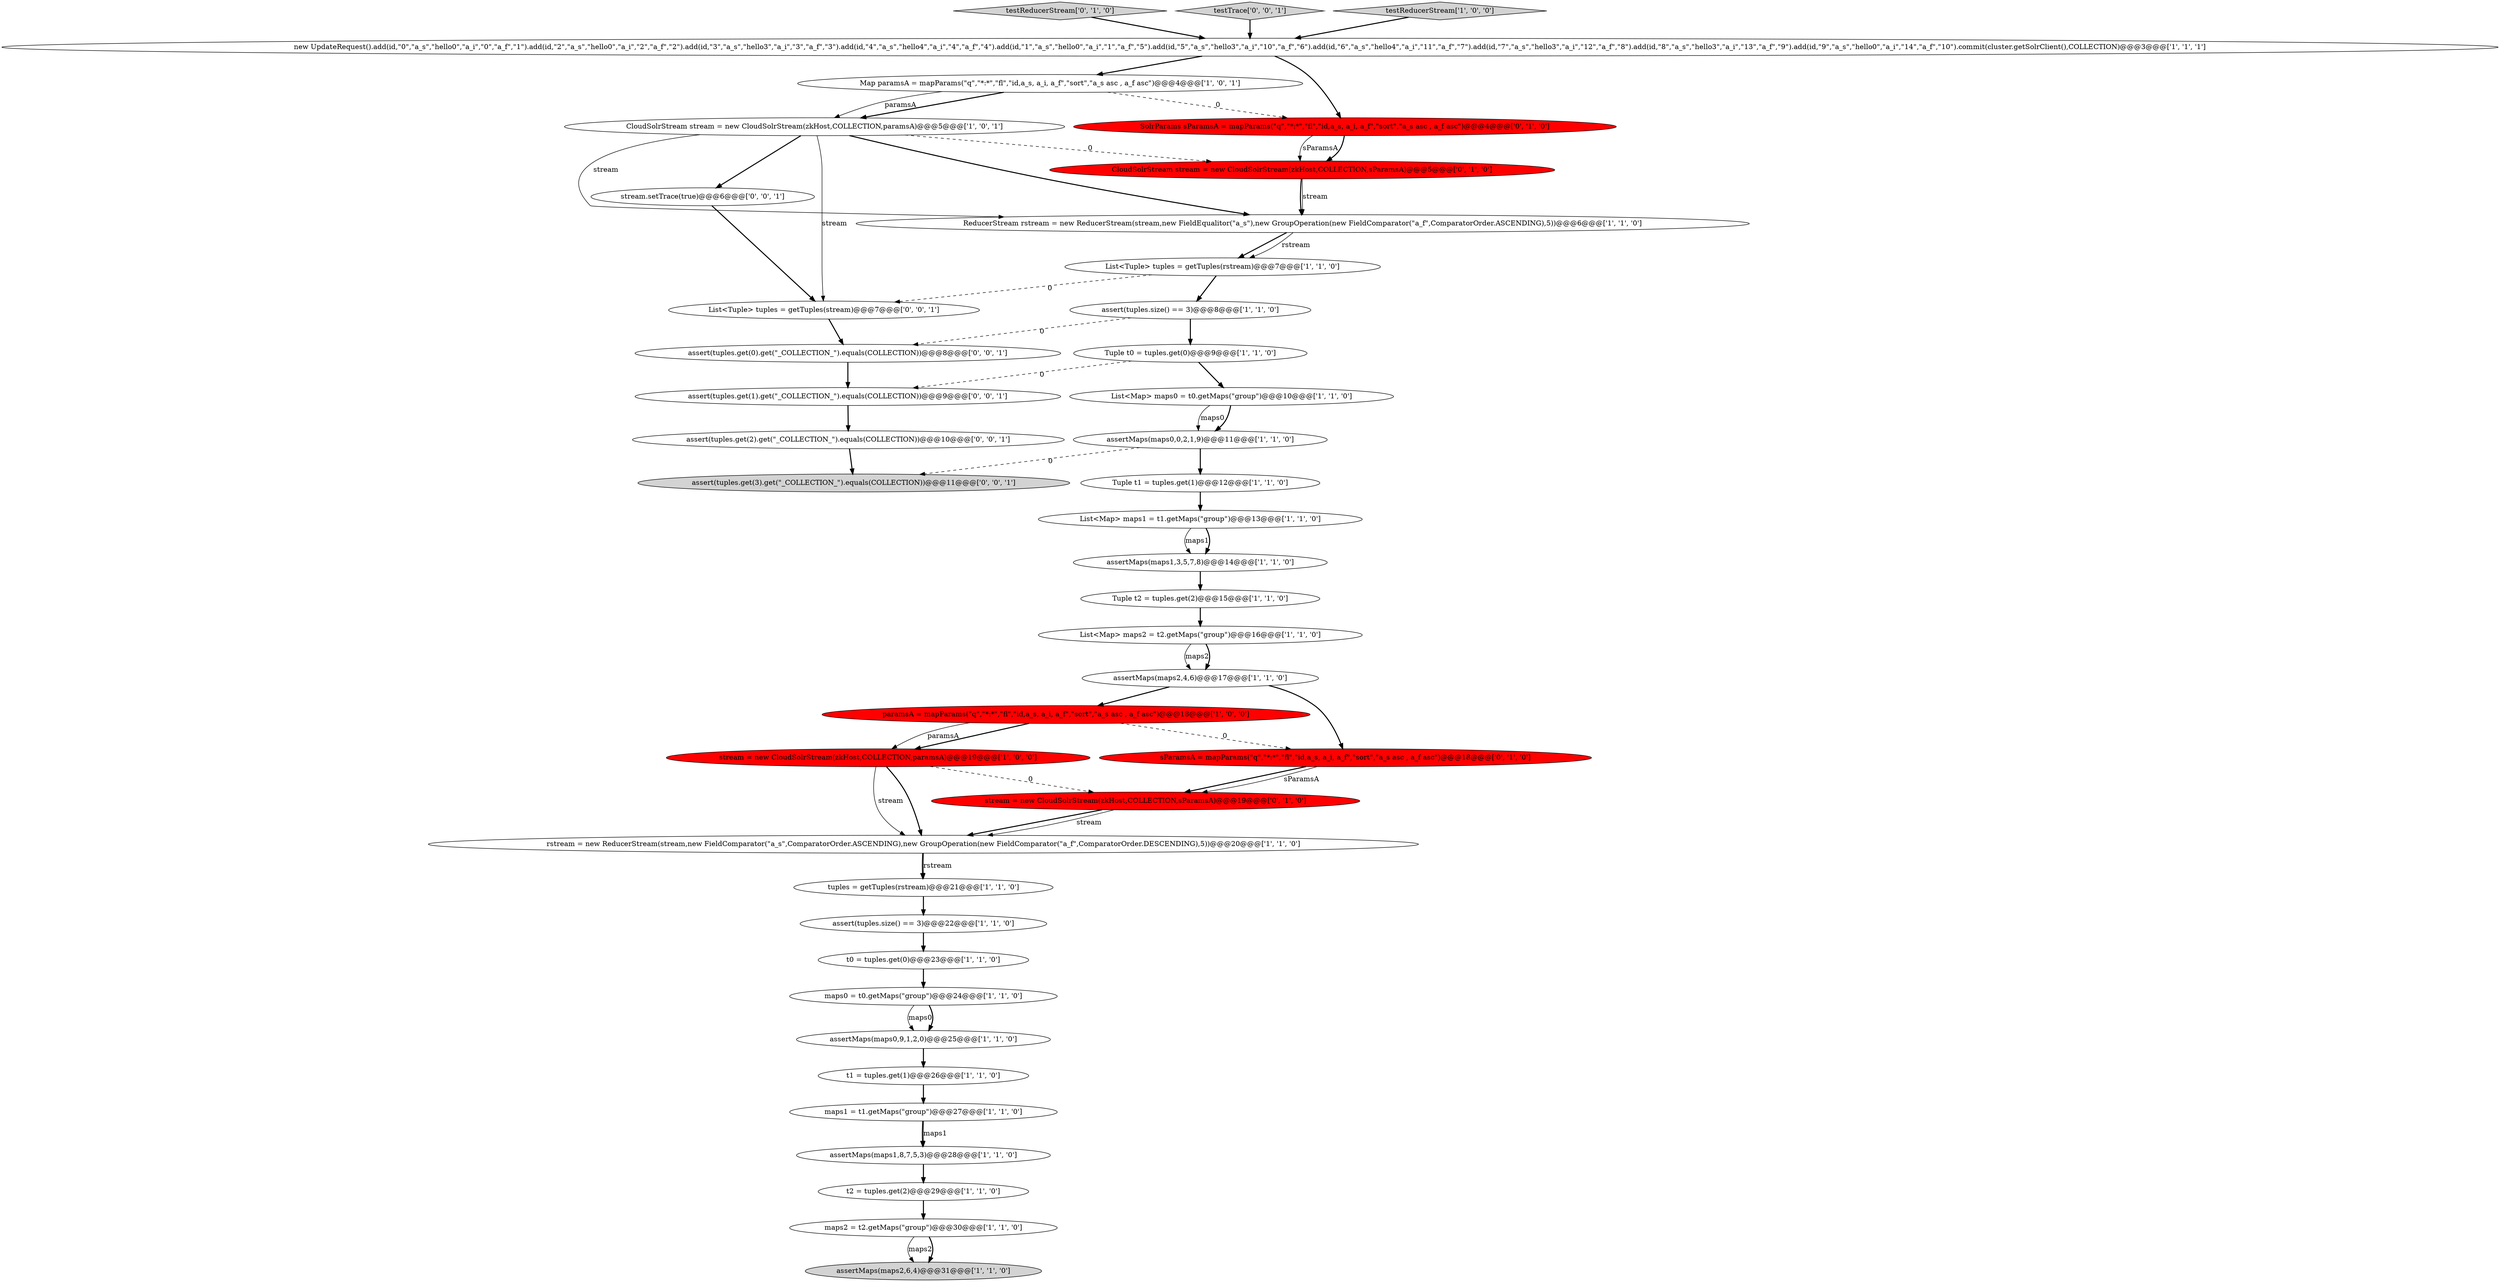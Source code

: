 digraph {
35 [style = filled, label = "List<Tuple> tuples = getTuples(stream)@@@7@@@['0', '0', '1']", fillcolor = white, shape = ellipse image = "AAA0AAABBB3BBB"];
9 [style = filled, label = "stream = new CloudSolrStream(zkHost,COLLECTION,paramsA)@@@19@@@['1', '0', '0']", fillcolor = red, shape = ellipse image = "AAA1AAABBB1BBB"];
12 [style = filled, label = "List<Map> maps2 = t2.getMaps(\"group\")@@@16@@@['1', '1', '0']", fillcolor = white, shape = ellipse image = "AAA0AAABBB1BBB"];
21 [style = filled, label = "assertMaps(maps1,3,5,7,8)@@@14@@@['1', '1', '0']", fillcolor = white, shape = ellipse image = "AAA0AAABBB1BBB"];
29 [style = filled, label = "paramsA = mapParams(\"q\",\"*:*\",\"fl\",\"id,a_s, a_i, a_f\",\"sort\",\"a_s asc , a_f asc\")@@@18@@@['1', '0', '0']", fillcolor = red, shape = ellipse image = "AAA1AAABBB1BBB"];
8 [style = filled, label = "t0 = tuples.get(0)@@@23@@@['1', '1', '0']", fillcolor = white, shape = ellipse image = "AAA0AAABBB1BBB"];
18 [style = filled, label = "assert(tuples.size() == 3)@@@8@@@['1', '1', '0']", fillcolor = white, shape = ellipse image = "AAA0AAABBB1BBB"];
20 [style = filled, label = "ReducerStream rstream = new ReducerStream(stream,new FieldEqualitor(\"a_s\"),new GroupOperation(new FieldComparator(\"a_f\",ComparatorOrder.ASCENDING),5))@@@6@@@['1', '1', '0']", fillcolor = white, shape = ellipse image = "AAA0AAABBB1BBB"];
13 [style = filled, label = "Tuple t2 = tuples.get(2)@@@15@@@['1', '1', '0']", fillcolor = white, shape = ellipse image = "AAA0AAABBB1BBB"];
10 [style = filled, label = "Map paramsA = mapParams(\"q\",\"*:*\",\"fl\",\"id,a_s, a_i, a_f\",\"sort\",\"a_s asc , a_f asc\")@@@4@@@['1', '0', '1']", fillcolor = white, shape = ellipse image = "AAA0AAABBB1BBB"];
14 [style = filled, label = "tuples = getTuples(rstream)@@@21@@@['1', '1', '0']", fillcolor = white, shape = ellipse image = "AAA0AAABBB1BBB"];
39 [style = filled, label = "assert(tuples.get(1).get(\"_COLLECTION_\").equals(COLLECTION))@@@9@@@['0', '0', '1']", fillcolor = white, shape = ellipse image = "AAA0AAABBB3BBB"];
33 [style = filled, label = "CloudSolrStream stream = new CloudSolrStream(zkHost,COLLECTION,sParamsA)@@@5@@@['0', '1', '0']", fillcolor = red, shape = ellipse image = "AAA1AAABBB2BBB"];
34 [style = filled, label = "stream = new CloudSolrStream(zkHost,COLLECTION,sParamsA)@@@19@@@['0', '1', '0']", fillcolor = red, shape = ellipse image = "AAA1AAABBB2BBB"];
41 [style = filled, label = "assert(tuples.get(3).get(\"_COLLECTION_\").equals(COLLECTION))@@@11@@@['0', '0', '1']", fillcolor = lightgray, shape = ellipse image = "AAA0AAABBB3BBB"];
3 [style = filled, label = "List<Map> maps1 = t1.getMaps(\"group\")@@@13@@@['1', '1', '0']", fillcolor = white, shape = ellipse image = "AAA0AAABBB1BBB"];
19 [style = filled, label = "assertMaps(maps0,9,1,2,0)@@@25@@@['1', '1', '0']", fillcolor = white, shape = ellipse image = "AAA0AAABBB1BBB"];
23 [style = filled, label = "assertMaps(maps2,6,4)@@@31@@@['1', '1', '0']", fillcolor = lightgray, shape = ellipse image = "AAA0AAABBB1BBB"];
1 [style = filled, label = "Tuple t0 = tuples.get(0)@@@9@@@['1', '1', '0']", fillcolor = white, shape = ellipse image = "AAA0AAABBB1BBB"];
31 [style = filled, label = "testReducerStream['0', '1', '0']", fillcolor = lightgray, shape = diamond image = "AAA0AAABBB2BBB"];
22 [style = filled, label = "maps1 = t1.getMaps(\"group\")@@@27@@@['1', '1', '0']", fillcolor = white, shape = ellipse image = "AAA0AAABBB1BBB"];
38 [style = filled, label = "assert(tuples.get(2).get(\"_COLLECTION_\").equals(COLLECTION))@@@10@@@['0', '0', '1']", fillcolor = white, shape = ellipse image = "AAA0AAABBB3BBB"];
27 [style = filled, label = "assertMaps(maps2,4,6)@@@17@@@['1', '1', '0']", fillcolor = white, shape = ellipse image = "AAA0AAABBB1BBB"];
4 [style = filled, label = "assert(tuples.size() == 3)@@@22@@@['1', '1', '0']", fillcolor = white, shape = ellipse image = "AAA0AAABBB1BBB"];
30 [style = filled, label = "sParamsA = mapParams(\"q\",\"*:*\",\"fl\",\"id,a_s, a_i, a_f\",\"sort\",\"a_s asc , a_f asc\")@@@18@@@['0', '1', '0']", fillcolor = red, shape = ellipse image = "AAA1AAABBB2BBB"];
26 [style = filled, label = "List<Tuple> tuples = getTuples(rstream)@@@7@@@['1', '1', '0']", fillcolor = white, shape = ellipse image = "AAA0AAABBB1BBB"];
28 [style = filled, label = "maps2 = t2.getMaps(\"group\")@@@30@@@['1', '1', '0']", fillcolor = white, shape = ellipse image = "AAA0AAABBB1BBB"];
24 [style = filled, label = "List<Map> maps0 = t0.getMaps(\"group\")@@@10@@@['1', '1', '0']", fillcolor = white, shape = ellipse image = "AAA0AAABBB1BBB"];
17 [style = filled, label = "CloudSolrStream stream = new CloudSolrStream(zkHost,COLLECTION,paramsA)@@@5@@@['1', '0', '1']", fillcolor = white, shape = ellipse image = "AAA0AAABBB1BBB"];
40 [style = filled, label = "stream.setTrace(true)@@@6@@@['0', '0', '1']", fillcolor = white, shape = ellipse image = "AAA0AAABBB3BBB"];
5 [style = filled, label = "assertMaps(maps1,8,7,5,3)@@@28@@@['1', '1', '0']", fillcolor = white, shape = ellipse image = "AAA0AAABBB1BBB"];
6 [style = filled, label = "t1 = tuples.get(1)@@@26@@@['1', '1', '0']", fillcolor = white, shape = ellipse image = "AAA0AAABBB1BBB"];
25 [style = filled, label = "new UpdateRequest().add(id,\"0\",\"a_s\",\"hello0\",\"a_i\",\"0\",\"a_f\",\"1\").add(id,\"2\",\"a_s\",\"hello0\",\"a_i\",\"2\",\"a_f\",\"2\").add(id,\"3\",\"a_s\",\"hello3\",\"a_i\",\"3\",\"a_f\",\"3\").add(id,\"4\",\"a_s\",\"hello4\",\"a_i\",\"4\",\"a_f\",\"4\").add(id,\"1\",\"a_s\",\"hello0\",\"a_i\",\"1\",\"a_f\",\"5\").add(id,\"5\",\"a_s\",\"hello3\",\"a_i\",\"10\",\"a_f\",\"6\").add(id,\"6\",\"a_s\",\"hello4\",\"a_i\",\"11\",\"a_f\",\"7\").add(id,\"7\",\"a_s\",\"hello3\",\"a_i\",\"12\",\"a_f\",\"8\").add(id,\"8\",\"a_s\",\"hello3\",\"a_i\",\"13\",\"a_f\",\"9\").add(id,\"9\",\"a_s\",\"hello0\",\"a_i\",\"14\",\"a_f\",\"10\").commit(cluster.getSolrClient(),COLLECTION)@@@3@@@['1', '1', '1']", fillcolor = white, shape = ellipse image = "AAA0AAABBB1BBB"];
15 [style = filled, label = "Tuple t1 = tuples.get(1)@@@12@@@['1', '1', '0']", fillcolor = white, shape = ellipse image = "AAA0AAABBB1BBB"];
37 [style = filled, label = "testTrace['0', '0', '1']", fillcolor = lightgray, shape = diamond image = "AAA0AAABBB3BBB"];
16 [style = filled, label = "assertMaps(maps0,0,2,1,9)@@@11@@@['1', '1', '0']", fillcolor = white, shape = ellipse image = "AAA0AAABBB1BBB"];
32 [style = filled, label = "SolrParams sParamsA = mapParams(\"q\",\"*:*\",\"fl\",\"id,a_s, a_i, a_f\",\"sort\",\"a_s asc , a_f asc\")@@@4@@@['0', '1', '0']", fillcolor = red, shape = ellipse image = "AAA1AAABBB2BBB"];
0 [style = filled, label = "testReducerStream['1', '0', '0']", fillcolor = lightgray, shape = diamond image = "AAA0AAABBB1BBB"];
11 [style = filled, label = "rstream = new ReducerStream(stream,new FieldComparator(\"a_s\",ComparatorOrder.ASCENDING),new GroupOperation(new FieldComparator(\"a_f\",ComparatorOrder.DESCENDING),5))@@@20@@@['1', '1', '0']", fillcolor = white, shape = ellipse image = "AAA0AAABBB1BBB"];
2 [style = filled, label = "t2 = tuples.get(2)@@@29@@@['1', '1', '0']", fillcolor = white, shape = ellipse image = "AAA0AAABBB1BBB"];
7 [style = filled, label = "maps0 = t0.getMaps(\"group\")@@@24@@@['1', '1', '0']", fillcolor = white, shape = ellipse image = "AAA0AAABBB1BBB"];
36 [style = filled, label = "assert(tuples.get(0).get(\"_COLLECTION_\").equals(COLLECTION))@@@8@@@['0', '0', '1']", fillcolor = white, shape = ellipse image = "AAA0AAABBB3BBB"];
16->15 [style = bold, label=""];
1->39 [style = dashed, label="0"];
31->25 [style = bold, label=""];
40->35 [style = bold, label=""];
9->11 [style = bold, label=""];
33->20 [style = bold, label=""];
11->14 [style = bold, label=""];
6->22 [style = bold, label=""];
24->16 [style = solid, label="maps0"];
20->26 [style = bold, label=""];
28->23 [style = solid, label="maps2"];
27->30 [style = bold, label=""];
37->25 [style = bold, label=""];
29->9 [style = bold, label=""];
25->32 [style = bold, label=""];
17->40 [style = bold, label=""];
10->17 [style = bold, label=""];
30->34 [style = bold, label=""];
38->41 [style = bold, label=""];
30->34 [style = solid, label="sParamsA"];
17->33 [style = dashed, label="0"];
26->35 [style = dashed, label="0"];
15->3 [style = bold, label=""];
19->6 [style = bold, label=""];
10->17 [style = solid, label="paramsA"];
3->21 [style = solid, label="maps1"];
22->5 [style = bold, label=""];
32->33 [style = solid, label="sParamsA"];
32->33 [style = bold, label=""];
34->11 [style = bold, label=""];
36->39 [style = bold, label=""];
8->7 [style = bold, label=""];
17->20 [style = solid, label="stream"];
9->34 [style = dashed, label="0"];
24->16 [style = bold, label=""];
34->11 [style = solid, label="stream"];
5->2 [style = bold, label=""];
16->41 [style = dashed, label="0"];
33->20 [style = solid, label="stream"];
14->4 [style = bold, label=""];
13->12 [style = bold, label=""];
12->27 [style = solid, label="maps2"];
10->32 [style = dashed, label="0"];
18->1 [style = bold, label=""];
9->11 [style = solid, label="stream"];
0->25 [style = bold, label=""];
28->23 [style = bold, label=""];
1->24 [style = bold, label=""];
18->36 [style = dashed, label="0"];
20->26 [style = solid, label="rstream"];
7->19 [style = solid, label="maps0"];
39->38 [style = bold, label=""];
4->8 [style = bold, label=""];
3->21 [style = bold, label=""];
25->10 [style = bold, label=""];
17->20 [style = bold, label=""];
29->30 [style = dashed, label="0"];
22->5 [style = solid, label="maps1"];
17->35 [style = solid, label="stream"];
27->29 [style = bold, label=""];
35->36 [style = bold, label=""];
7->19 [style = bold, label=""];
12->27 [style = bold, label=""];
2->28 [style = bold, label=""];
29->9 [style = solid, label="paramsA"];
11->14 [style = solid, label="rstream"];
21->13 [style = bold, label=""];
26->18 [style = bold, label=""];
}
